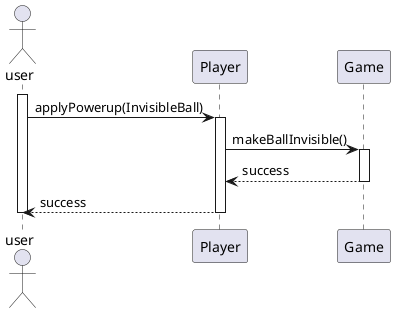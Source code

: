 @startuml
actor user

participant Player as P
participant Game as G
'participant Paddle as pad

activate user
user -> P: applyPowerup(InvisibleBall)
activate P
P -> G: makeBallInvisible()
activate G
G --> P: success
deactivate G
P --> user: success
deactivate P
        
deactivate user
@enduml
